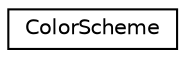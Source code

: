 digraph "Graphical Class Hierarchy"
{
  edge [fontname="Helvetica",fontsize="10",labelfontname="Helvetica",labelfontsize="10"];
  node [fontname="Helvetica",fontsize="10",shape=record];
  rankdir="LR";
  Node1 [label="ColorScheme",height=0.2,width=0.4,color="black", fillcolor="white", style="filled",URL="$class_color_scheme.html"];
}
